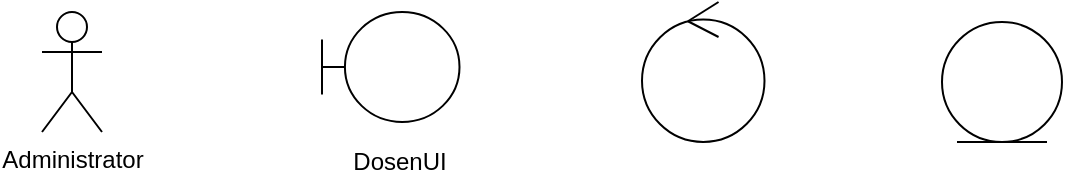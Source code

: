 <mxfile version="22.1.7" type="github">
  <diagram name="Page-1" id="3gLux6pHF2ndwVlAqoPU">
    <mxGraphModel dx="1026" dy="433" grid="1" gridSize="10" guides="1" tooltips="1" connect="1" arrows="1" fold="1" page="1" pageScale="1" pageWidth="850" pageHeight="1100" math="0" shadow="0">
      <root>
        <mxCell id="0" />
        <mxCell id="1" parent="0" />
        <mxCell id="YFpx8r1d91XiXcpqW2FQ-1" value="" style="ellipse;shape=umlControl;whiteSpace=wrap;html=1;" parent="1" vertex="1">
          <mxGeometry x="490" y="200" width="61.25" height="70" as="geometry" />
        </mxCell>
        <mxCell id="YFpx8r1d91XiXcpqW2FQ-2" value="" style="shape=umlBoundary;whiteSpace=wrap;html=1;" parent="1" vertex="1">
          <mxGeometry x="330" y="205" width="68.75" height="55" as="geometry" />
        </mxCell>
        <mxCell id="YFpx8r1d91XiXcpqW2FQ-3" value="" style="ellipse;shape=umlEntity;whiteSpace=wrap;html=1;" parent="1" vertex="1">
          <mxGeometry x="640" y="210" width="60" height="60" as="geometry" />
        </mxCell>
        <mxCell id="YFpx8r1d91XiXcpqW2FQ-4" value="Administrator" style="shape=umlActor;verticalLabelPosition=bottom;verticalAlign=top;html=1;outlineConnect=0;" parent="1" vertex="1">
          <mxGeometry x="190" y="205" width="30" height="60" as="geometry" />
        </mxCell>
        <mxCell id="cbiAxeQ5BMBAM3VZdBGR-3" value="DosenUI" style="text;html=1;strokeColor=none;fillColor=none;align=center;verticalAlign=middle;whiteSpace=wrap;rounded=0;" vertex="1" parent="1">
          <mxGeometry x="338.75" y="265" width="60" height="30" as="geometry" />
        </mxCell>
      </root>
    </mxGraphModel>
  </diagram>
</mxfile>
